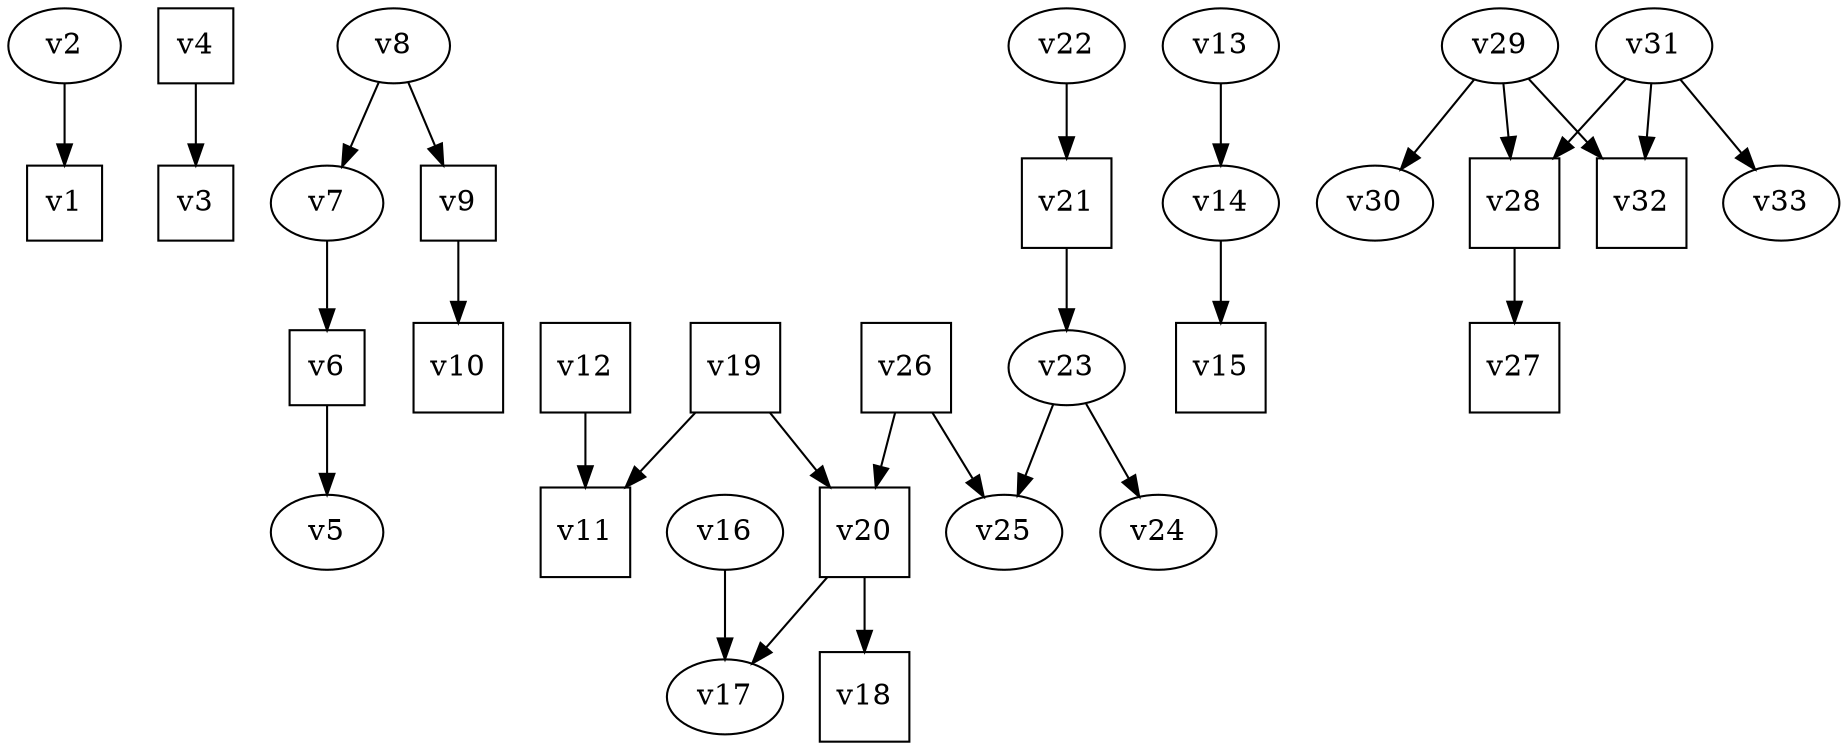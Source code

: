 digraph dag { 

"v1"[shape=square];
"v2"[shape=oval];
"v3"[shape=square];
"v4"[shape=square];
"v5"[shape=oval];
"v6"[shape=square];
"v7"[shape=oval];
"v8"[shape=oval];
"v9"[shape=square];
"v10"[shape=square];
"v11"[shape=square];
"v12"[shape=square];
"v13"[shape=oval];
"v14"[shape=oval];
"v15"[shape=square];
"v16"[shape=oval];
"v17"[shape=oval];
"v18"[shape=square];
"v19"[shape=square];
"v20"[shape=square];
"v21"[shape=square];
"v22"[shape=oval];
"v23"[shape=oval];
"v24"[shape=oval];
"v25"[shape=oval];
"v26"[shape=square];
"v27"[shape=square];
"v28"[shape=square];
"v29"[shape=oval];
"v30"[shape=oval];
"v31"[shape=oval];
"v32"[shape=square];
"v33"[shape=oval];



"v2"->"v1";
"v4"->"v3";
"v6"->"v5";
"v7"->"v6";
"v8"->"v7";
"v8"->"v9";
"v9"->"v10";
"v12"->"v11";
"v13"->"v14";
"v14"->"v15";
"v16"->"v17";
"v19"->"v11";
"v19"->"v20";
"v20"->"v17";
"v20"->"v18";
"v21"->"v23";
"v22"->"v21";
"v23"->"v24";
"v23"->"v25";
"v26"->"v20";
"v26"->"v25";
"v28"->"v27";
"v29"->"v28";
"v29"->"v30";
"v29"->"v32";
"v31"->"v28";
"v31"->"v32";
"v31"->"v33";

}
